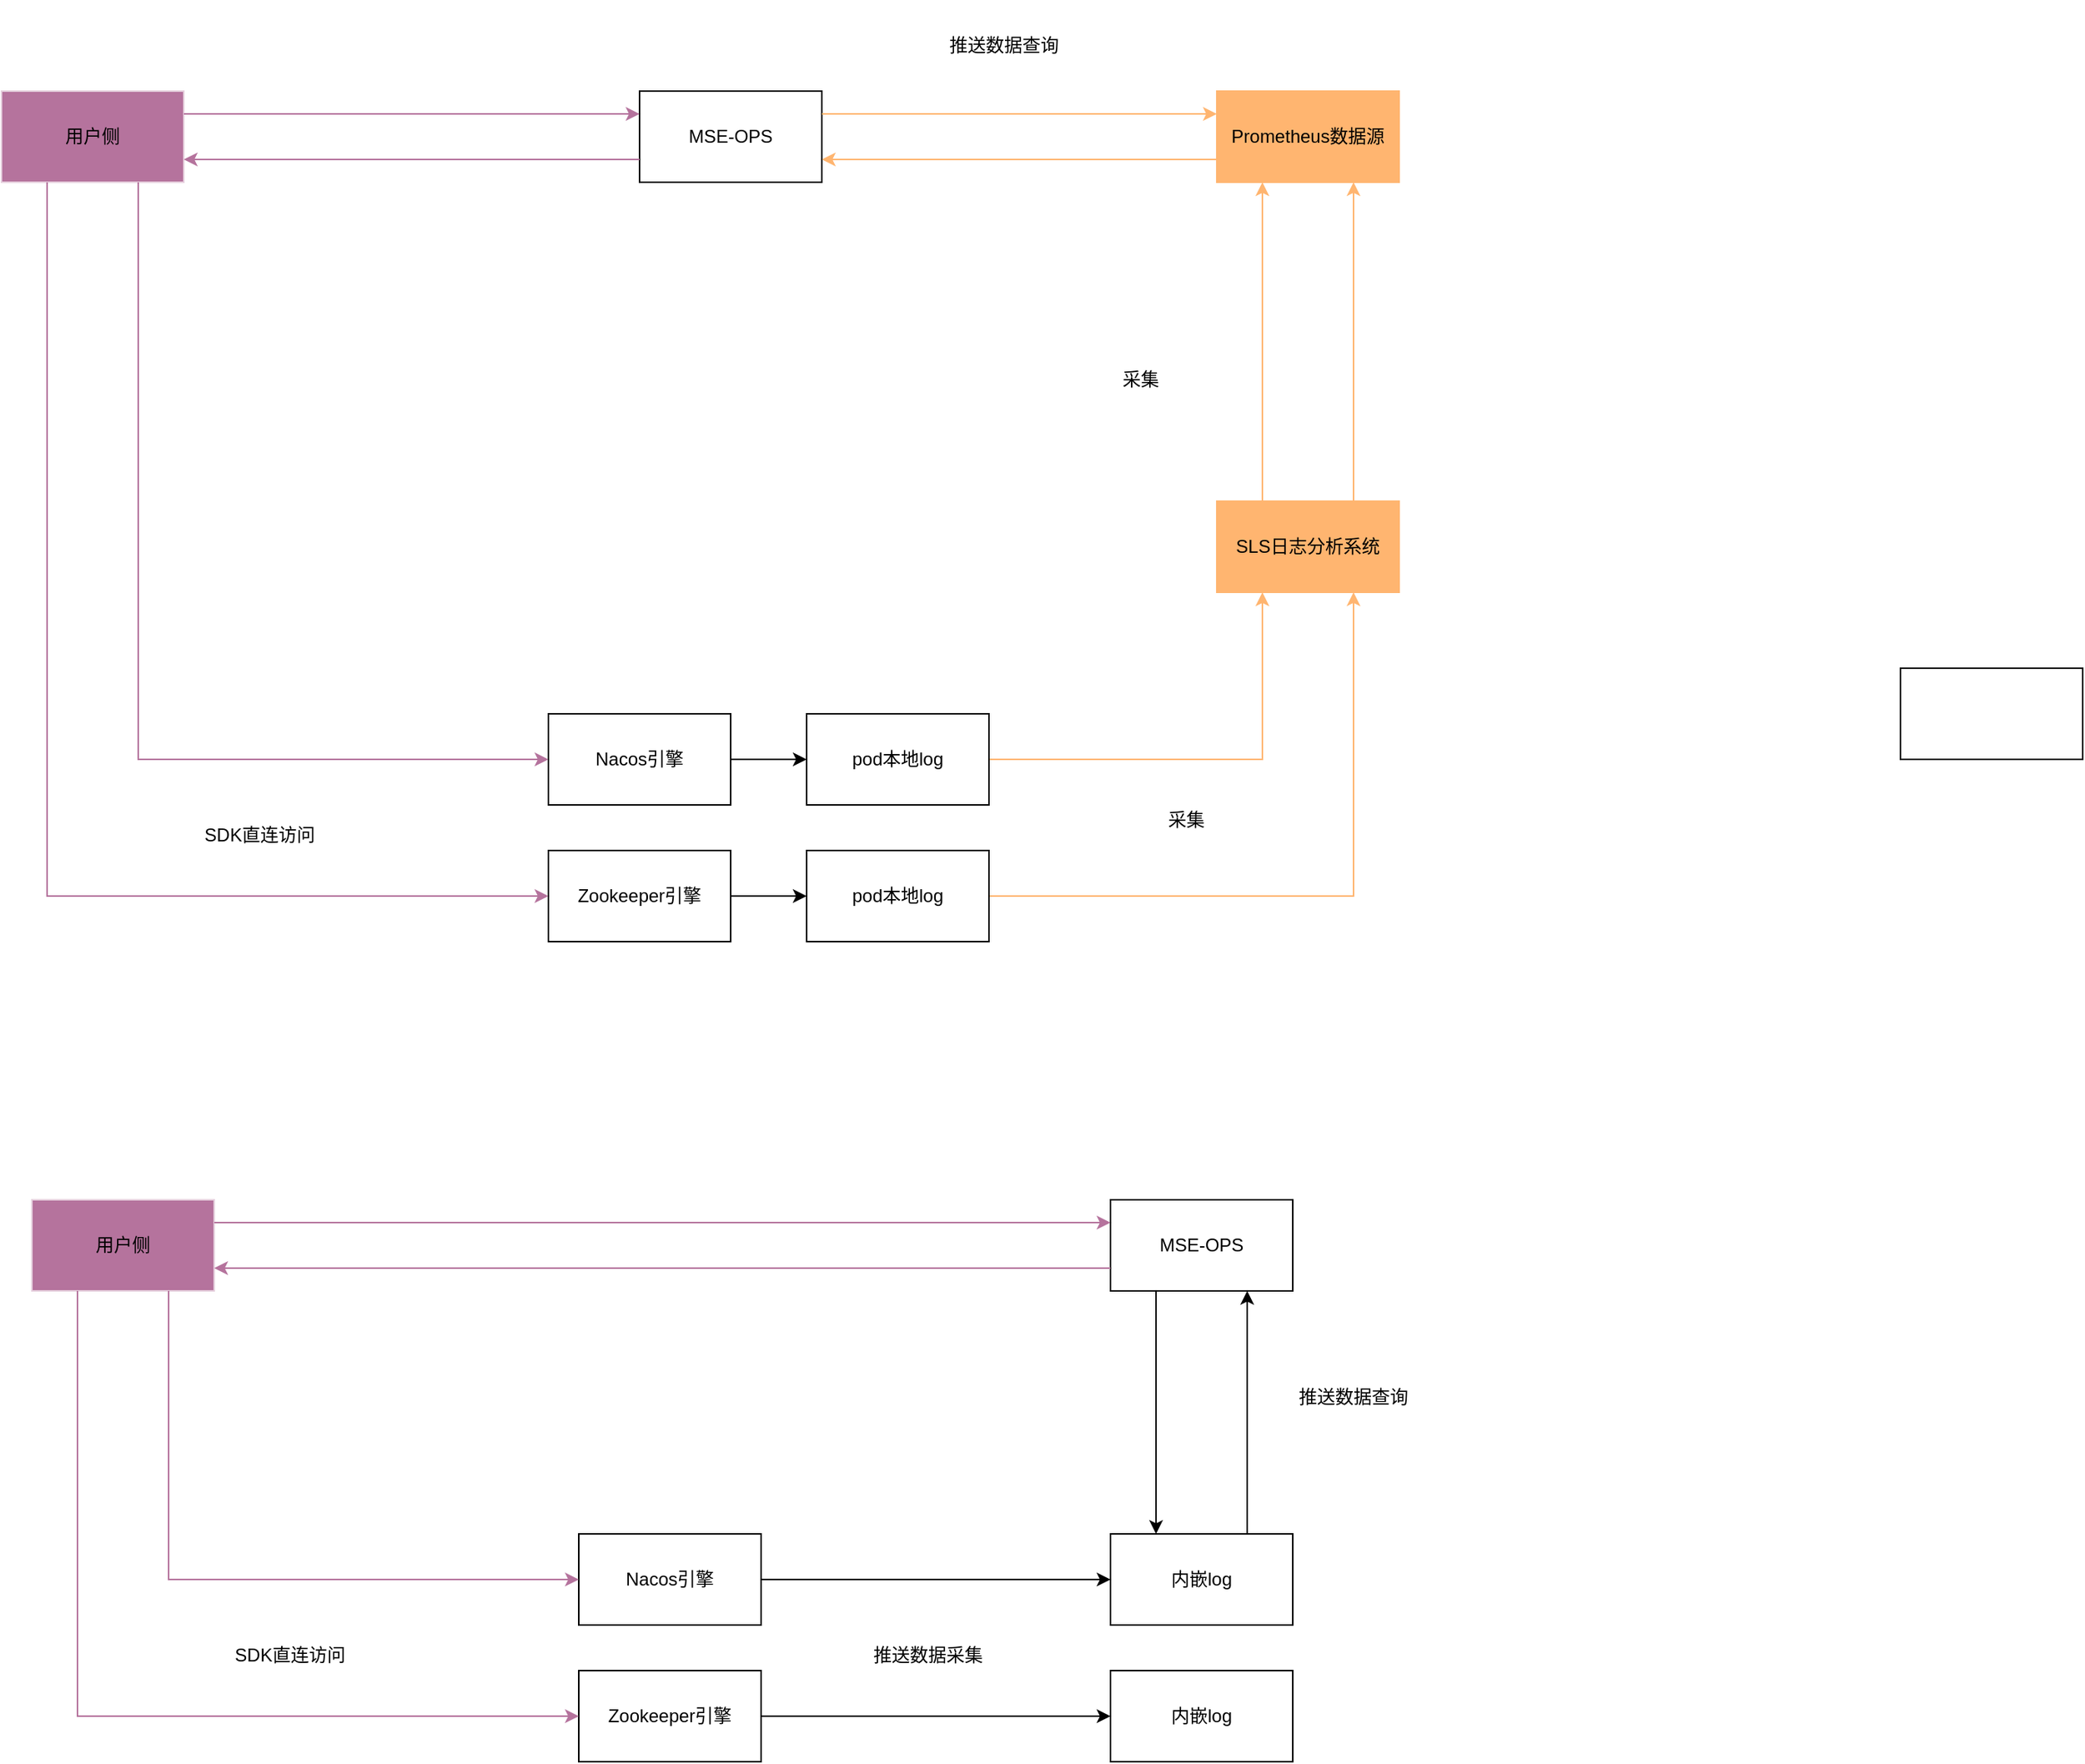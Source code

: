 <mxfile version="16.6.5" type="github">
  <diagram id="Uhu2Ll49Uh4k2IdSFsoS" name="Page-1">
    <mxGraphModel dx="1605" dy="856" grid="1" gridSize="10" guides="1" tooltips="1" connect="1" arrows="1" fold="1" page="1" pageScale="1" pageWidth="827" pageHeight="1169" math="0" shadow="0">
      <root>
        <mxCell id="0" />
        <mxCell id="1" parent="0" />
        <mxCell id="7Ydtiks7I1lExMPrcR_T-1" value="用户侧" style="rounded=0;whiteSpace=wrap;html=1;fillColor=#B5739D;strokeColor=#E6D0DE;" parent="1" vertex="1">
          <mxGeometry x="220" y="220" width="120" height="60" as="geometry" />
        </mxCell>
        <mxCell id="7Ydtiks7I1lExMPrcR_T-2" value="MSE-OPS" style="rounded=0;whiteSpace=wrap;html=1;" parent="1" vertex="1">
          <mxGeometry x="640" y="220" width="120" height="60" as="geometry" />
        </mxCell>
        <mxCell id="7Ydtiks7I1lExMPrcR_T-4" value="Prometheus数据源" style="rounded=0;whiteSpace=wrap;html=1;strokeColor=#FFB570;fillColor=#FFB570;" parent="1" vertex="1">
          <mxGeometry x="1020" y="220" width="120" height="60" as="geometry" />
        </mxCell>
        <mxCell id="H9JkFGWxCjV9wziRU1kH-11" style="edgeStyle=orthogonalEdgeStyle;rounded=0;orthogonalLoop=1;jettySize=auto;html=1;exitX=1;exitY=0.5;exitDx=0;exitDy=0;entryX=0;entryY=0.5;entryDx=0;entryDy=0;" parent="1" source="7Ydtiks7I1lExMPrcR_T-5" target="H9JkFGWxCjV9wziRU1kH-9" edge="1">
          <mxGeometry relative="1" as="geometry" />
        </mxCell>
        <mxCell id="7Ydtiks7I1lExMPrcR_T-5" value="Nacos引擎" style="rounded=0;whiteSpace=wrap;html=1;" parent="1" vertex="1">
          <mxGeometry x="580" y="630" width="120" height="60" as="geometry" />
        </mxCell>
        <mxCell id="7Ydtiks7I1lExMPrcR_T-7" value="" style="endArrow=classic;html=1;rounded=0;entryX=1;entryY=0.75;entryDx=0;entryDy=0;exitX=0;exitY=0.75;exitDx=0;exitDy=0;fillColor=#FFB570;strokeColor=#FFB570;" parent="1" source="7Ydtiks7I1lExMPrcR_T-4" target="7Ydtiks7I1lExMPrcR_T-2" edge="1">
          <mxGeometry width="50" height="50" relative="1" as="geometry">
            <mxPoint x="290" y="370" as="sourcePoint" />
            <mxPoint x="590" y="370" as="targetPoint" />
          </mxGeometry>
        </mxCell>
        <mxCell id="7Ydtiks7I1lExMPrcR_T-8" value="" style="endArrow=classic;html=1;rounded=0;entryX=0;entryY=0.25;entryDx=0;entryDy=0;exitX=1;exitY=0.25;exitDx=0;exitDy=0;fillColor=#FFB570;strokeColor=#FFB570;" parent="1" source="7Ydtiks7I1lExMPrcR_T-2" target="7Ydtiks7I1lExMPrcR_T-4" edge="1">
          <mxGeometry width="50" height="50" relative="1" as="geometry">
            <mxPoint x="510" y="50" as="sourcePoint" />
            <mxPoint x="510" y="210" as="targetPoint" />
          </mxGeometry>
        </mxCell>
        <mxCell id="7Ydtiks7I1lExMPrcR_T-12" value="SDK直连访问" style="rounded=0;whiteSpace=wrap;html=1;strokeColor=none;" parent="1" vertex="1">
          <mxGeometry x="330" y="680" width="120" height="60" as="geometry" />
        </mxCell>
        <mxCell id="7Ydtiks7I1lExMPrcR_T-13" value="" style="endArrow=classic;html=1;rounded=0;entryX=1;entryY=0.75;entryDx=0;entryDy=0;exitX=0;exitY=0.75;exitDx=0;exitDy=0;fillColor=#B5739D;strokeColor=#B5739D;" parent="1" source="7Ydtiks7I1lExMPrcR_T-2" target="7Ydtiks7I1lExMPrcR_T-1" edge="1">
          <mxGeometry width="50" height="50" relative="1" as="geometry">
            <mxPoint x="740" y="230" as="sourcePoint" />
            <mxPoint x="740" y="70" as="targetPoint" />
          </mxGeometry>
        </mxCell>
        <mxCell id="7Ydtiks7I1lExMPrcR_T-14" value="" style="endArrow=classic;html=1;rounded=0;entryX=0;entryY=0.25;entryDx=0;entryDy=0;exitX=1;exitY=0.25;exitDx=0;exitDy=0;fillColor=#B5739D;strokeColor=#B5739D;" parent="1" source="7Ydtiks7I1lExMPrcR_T-1" target="7Ydtiks7I1lExMPrcR_T-2" edge="1">
          <mxGeometry width="50" height="50" relative="1" as="geometry">
            <mxPoint x="650" y="275" as="sourcePoint" />
            <mxPoint x="350" y="275" as="targetPoint" />
          </mxGeometry>
        </mxCell>
        <mxCell id="H9JkFGWxCjV9wziRU1kH-1" value="SLS日志分析系统" style="rounded=0;whiteSpace=wrap;html=1;strokeColor=#FFB570;fillColor=#FFB570;" parent="1" vertex="1">
          <mxGeometry x="1020" y="490" width="120" height="60" as="geometry" />
        </mxCell>
        <mxCell id="H9JkFGWxCjV9wziRU1kH-12" style="edgeStyle=orthogonalEdgeStyle;rounded=0;orthogonalLoop=1;jettySize=auto;html=1;exitX=1;exitY=0.5;exitDx=0;exitDy=0;entryX=0;entryY=0.5;entryDx=0;entryDy=0;" parent="1" source="H9JkFGWxCjV9wziRU1kH-3" target="H9JkFGWxCjV9wziRU1kH-10" edge="1">
          <mxGeometry relative="1" as="geometry" />
        </mxCell>
        <mxCell id="H9JkFGWxCjV9wziRU1kH-3" value="Zookeeper引擎" style="rounded=0;whiteSpace=wrap;html=1;" parent="1" vertex="1">
          <mxGeometry x="580" y="720" width="120" height="60" as="geometry" />
        </mxCell>
        <mxCell id="H9JkFGWxCjV9wziRU1kH-4" value="" style="endArrow=classic;html=1;rounded=0;entryX=0;entryY=0.5;entryDx=0;entryDy=0;exitX=0.75;exitY=1;exitDx=0;exitDy=0;fillColor=#B5739D;strokeColor=#B5739D;" parent="1" source="7Ydtiks7I1lExMPrcR_T-1" target="7Ydtiks7I1lExMPrcR_T-5" edge="1">
          <mxGeometry width="50" height="50" relative="1" as="geometry">
            <mxPoint x="350" y="435" as="sourcePoint" />
            <mxPoint x="650" y="435" as="targetPoint" />
            <Array as="points">
              <mxPoint x="310" y="660" />
            </Array>
          </mxGeometry>
        </mxCell>
        <mxCell id="H9JkFGWxCjV9wziRU1kH-6" value="" style="endArrow=classic;html=1;rounded=0;fillColor=#FFB570;strokeColor=#FFB570;exitX=1;exitY=0.5;exitDx=0;exitDy=0;entryX=0.25;entryY=1;entryDx=0;entryDy=0;" parent="1" source="H9JkFGWxCjV9wziRU1kH-9" target="H9JkFGWxCjV9wziRU1kH-1" edge="1">
          <mxGeometry width="50" height="50" relative="1" as="geometry">
            <mxPoint x="980" y="660" as="sourcePoint" />
            <mxPoint x="1050" y="590" as="targetPoint" />
            <Array as="points">
              <mxPoint x="1050" y="660" />
            </Array>
          </mxGeometry>
        </mxCell>
        <mxCell id="H9JkFGWxCjV9wziRU1kH-7" value="" style="endArrow=classic;html=1;rounded=0;fillColor=#FFB570;strokeColor=#FFB570;exitX=1;exitY=0.5;exitDx=0;exitDy=0;entryX=0.75;entryY=1;entryDx=0;entryDy=0;" parent="1" source="H9JkFGWxCjV9wziRU1kH-10" target="H9JkFGWxCjV9wziRU1kH-1" edge="1">
          <mxGeometry width="50" height="50" relative="1" as="geometry">
            <mxPoint x="990" y="750" as="sourcePoint" />
            <mxPoint x="1102" y="590" as="targetPoint" />
            <Array as="points">
              <mxPoint x="1110" y="750" />
            </Array>
          </mxGeometry>
        </mxCell>
        <mxCell id="H9JkFGWxCjV9wziRU1kH-8" value="" style="endArrow=classic;html=1;rounded=0;entryX=0;entryY=0.5;entryDx=0;entryDy=0;exitX=0.25;exitY=1;exitDx=0;exitDy=0;fillColor=#B5739D;strokeColor=#B5739D;" parent="1" source="7Ydtiks7I1lExMPrcR_T-1" target="H9JkFGWxCjV9wziRU1kH-3" edge="1">
          <mxGeometry width="50" height="50" relative="1" as="geometry">
            <mxPoint x="240" y="560" as="sourcePoint" />
            <mxPoint x="570" y="750" as="targetPoint" />
            <Array as="points">
              <mxPoint x="250" y="750" />
            </Array>
          </mxGeometry>
        </mxCell>
        <mxCell id="H9JkFGWxCjV9wziRU1kH-9" value="pod本地log" style="rounded=0;whiteSpace=wrap;html=1;" parent="1" vertex="1">
          <mxGeometry x="750" y="630" width="120" height="60" as="geometry" />
        </mxCell>
        <mxCell id="H9JkFGWxCjV9wziRU1kH-10" value="pod本地log" style="rounded=0;whiteSpace=wrap;html=1;" parent="1" vertex="1">
          <mxGeometry x="750" y="720" width="120" height="60" as="geometry" />
        </mxCell>
        <mxCell id="H9JkFGWxCjV9wziRU1kH-13" value="采集" style="rounded=0;whiteSpace=wrap;html=1;strokeColor=none;" parent="1" vertex="1">
          <mxGeometry x="940" y="670" width="120" height="60" as="geometry" />
        </mxCell>
        <mxCell id="H9JkFGWxCjV9wziRU1kH-14" value="推送数据查询" style="rounded=0;whiteSpace=wrap;html=1;strokeColor=none;" parent="1" vertex="1">
          <mxGeometry x="820" y="160" width="120" height="60" as="geometry" />
        </mxCell>
        <mxCell id="H9JkFGWxCjV9wziRU1kH-15" value="用户侧" style="rounded=0;whiteSpace=wrap;html=1;fillColor=#B5739D;strokeColor=#E6D0DE;" parent="1" vertex="1">
          <mxGeometry x="240" y="950" width="120" height="60" as="geometry" />
        </mxCell>
        <mxCell id="H9JkFGWxCjV9wziRU1kH-38" style="edgeStyle=orthogonalEdgeStyle;rounded=0;orthogonalLoop=1;jettySize=auto;html=1;exitX=0.25;exitY=1;exitDx=0;exitDy=0;entryX=0.25;entryY=0;entryDx=0;entryDy=0;" parent="1" source="H9JkFGWxCjV9wziRU1kH-16" target="H9JkFGWxCjV9wziRU1kH-33" edge="1">
          <mxGeometry relative="1" as="geometry" />
        </mxCell>
        <mxCell id="H9JkFGWxCjV9wziRU1kH-16" value="MSE-OPS" style="rounded=0;whiteSpace=wrap;html=1;" parent="1" vertex="1">
          <mxGeometry x="950" y="950" width="120" height="60" as="geometry" />
        </mxCell>
        <mxCell id="H9JkFGWxCjV9wziRU1kH-18" style="edgeStyle=orthogonalEdgeStyle;rounded=0;orthogonalLoop=1;jettySize=auto;html=1;exitX=1;exitY=0.5;exitDx=0;exitDy=0;entryX=0;entryY=0.5;entryDx=0;entryDy=0;" parent="1" source="H9JkFGWxCjV9wziRU1kH-19" target="H9JkFGWxCjV9wziRU1kH-33" edge="1">
          <mxGeometry relative="1" as="geometry" />
        </mxCell>
        <mxCell id="H9JkFGWxCjV9wziRU1kH-19" value="Nacos引擎" style="rounded=0;whiteSpace=wrap;html=1;" parent="1" vertex="1">
          <mxGeometry x="600" y="1170" width="120" height="60" as="geometry" />
        </mxCell>
        <mxCell id="H9JkFGWxCjV9wziRU1kH-22" value="SDK直连访问" style="rounded=0;whiteSpace=wrap;html=1;strokeColor=none;" parent="1" vertex="1">
          <mxGeometry x="350" y="1220" width="120" height="60" as="geometry" />
        </mxCell>
        <mxCell id="H9JkFGWxCjV9wziRU1kH-23" value="" style="endArrow=classic;html=1;rounded=0;entryX=1;entryY=0.75;entryDx=0;entryDy=0;exitX=0;exitY=0.75;exitDx=0;exitDy=0;fillColor=#B5739D;strokeColor=#B5739D;" parent="1" source="H9JkFGWxCjV9wziRU1kH-16" target="H9JkFGWxCjV9wziRU1kH-15" edge="1">
          <mxGeometry width="50" height="50" relative="1" as="geometry">
            <mxPoint x="760" y="960" as="sourcePoint" />
            <mxPoint x="760" y="800" as="targetPoint" />
          </mxGeometry>
        </mxCell>
        <mxCell id="H9JkFGWxCjV9wziRU1kH-24" value="" style="endArrow=classic;html=1;rounded=0;entryX=0;entryY=0.25;entryDx=0;entryDy=0;exitX=1;exitY=0.25;exitDx=0;exitDy=0;fillColor=#B5739D;strokeColor=#B5739D;" parent="1" source="H9JkFGWxCjV9wziRU1kH-15" target="H9JkFGWxCjV9wziRU1kH-16" edge="1">
          <mxGeometry width="50" height="50" relative="1" as="geometry">
            <mxPoint x="670" y="1005" as="sourcePoint" />
            <mxPoint x="370" y="1005" as="targetPoint" />
          </mxGeometry>
        </mxCell>
        <mxCell id="H9JkFGWxCjV9wziRU1kH-27" style="edgeStyle=orthogonalEdgeStyle;rounded=0;orthogonalLoop=1;jettySize=auto;html=1;exitX=1;exitY=0.5;exitDx=0;exitDy=0;entryX=0;entryY=0.5;entryDx=0;entryDy=0;" parent="1" source="H9JkFGWxCjV9wziRU1kH-28" target="H9JkFGWxCjV9wziRU1kH-34" edge="1">
          <mxGeometry relative="1" as="geometry" />
        </mxCell>
        <mxCell id="H9JkFGWxCjV9wziRU1kH-28" value="Zookeeper引擎" style="rounded=0;whiteSpace=wrap;html=1;" parent="1" vertex="1">
          <mxGeometry x="600" y="1260" width="120" height="60" as="geometry" />
        </mxCell>
        <mxCell id="H9JkFGWxCjV9wziRU1kH-29" value="" style="endArrow=classic;html=1;rounded=0;entryX=0;entryY=0.5;entryDx=0;entryDy=0;exitX=0.75;exitY=1;exitDx=0;exitDy=0;fillColor=#B5739D;strokeColor=#B5739D;" parent="1" source="H9JkFGWxCjV9wziRU1kH-15" target="H9JkFGWxCjV9wziRU1kH-19" edge="1">
          <mxGeometry width="50" height="50" relative="1" as="geometry">
            <mxPoint x="370" y="975" as="sourcePoint" />
            <mxPoint x="670" y="975" as="targetPoint" />
            <Array as="points">
              <mxPoint x="330" y="1200" />
            </Array>
          </mxGeometry>
        </mxCell>
        <mxCell id="H9JkFGWxCjV9wziRU1kH-32" value="" style="endArrow=classic;html=1;rounded=0;entryX=0;entryY=0.5;entryDx=0;entryDy=0;exitX=0.25;exitY=1;exitDx=0;exitDy=0;fillColor=#B5739D;strokeColor=#B5739D;" parent="1" source="H9JkFGWxCjV9wziRU1kH-15" target="H9JkFGWxCjV9wziRU1kH-28" edge="1">
          <mxGeometry width="50" height="50" relative="1" as="geometry">
            <mxPoint x="260" y="1100" as="sourcePoint" />
            <mxPoint x="590" y="1290" as="targetPoint" />
            <Array as="points">
              <mxPoint x="270" y="1290" />
            </Array>
          </mxGeometry>
        </mxCell>
        <mxCell id="H9JkFGWxCjV9wziRU1kH-39" style="edgeStyle=orthogonalEdgeStyle;rounded=0;orthogonalLoop=1;jettySize=auto;html=1;exitX=0.75;exitY=0;exitDx=0;exitDy=0;entryX=0.75;entryY=1;entryDx=0;entryDy=0;" parent="1" source="H9JkFGWxCjV9wziRU1kH-33" target="H9JkFGWxCjV9wziRU1kH-16" edge="1">
          <mxGeometry relative="1" as="geometry" />
        </mxCell>
        <mxCell id="H9JkFGWxCjV9wziRU1kH-33" value="内嵌log" style="rounded=0;whiteSpace=wrap;html=1;" parent="1" vertex="1">
          <mxGeometry x="950" y="1170" width="120" height="60" as="geometry" />
        </mxCell>
        <mxCell id="H9JkFGWxCjV9wziRU1kH-34" value="内嵌log" style="rounded=0;whiteSpace=wrap;html=1;" parent="1" vertex="1">
          <mxGeometry x="950" y="1260" width="120" height="60" as="geometry" />
        </mxCell>
        <mxCell id="H9JkFGWxCjV9wziRU1kH-35" value="推送数据采集" style="rounded=0;whiteSpace=wrap;html=1;strokeColor=none;" parent="1" vertex="1">
          <mxGeometry x="770" y="1220" width="120" height="60" as="geometry" />
        </mxCell>
        <mxCell id="H9JkFGWxCjV9wziRU1kH-36" value="推送数据查询" style="rounded=0;whiteSpace=wrap;html=1;strokeColor=none;" parent="1" vertex="1">
          <mxGeometry x="1050" y="1050" width="120" height="60" as="geometry" />
        </mxCell>
        <mxCell id="-PRiL7OBCbt_mv9-A4bU-1" value="" style="rounded=0;whiteSpace=wrap;html=1;" vertex="1" parent="1">
          <mxGeometry x="1470" y="600" width="120" height="60" as="geometry" />
        </mxCell>
        <mxCell id="-PRiL7OBCbt_mv9-A4bU-3" value="" style="endArrow=classic;html=1;rounded=0;fillColor=#FFB570;strokeColor=#FFB570;exitX=0.25;exitY=0;exitDx=0;exitDy=0;entryX=0.25;entryY=1;entryDx=0;entryDy=0;" edge="1" parent="1" source="H9JkFGWxCjV9wziRU1kH-1" target="7Ydtiks7I1lExMPrcR_T-4">
          <mxGeometry width="50" height="50" relative="1" as="geometry">
            <mxPoint x="1140" y="430" as="sourcePoint" />
            <mxPoint x="1080" y="310" as="targetPoint" />
            <Array as="points">
              <mxPoint x="1050" y="420" />
            </Array>
          </mxGeometry>
        </mxCell>
        <mxCell id="-PRiL7OBCbt_mv9-A4bU-4" value="" style="endArrow=classic;html=1;rounded=0;fillColor=#FFB570;strokeColor=#FFB570;exitX=0.75;exitY=0;exitDx=0;exitDy=0;entryX=0.75;entryY=1;entryDx=0;entryDy=0;" edge="1" parent="1" source="H9JkFGWxCjV9wziRU1kH-1" target="7Ydtiks7I1lExMPrcR_T-4">
          <mxGeometry width="50" height="50" relative="1" as="geometry">
            <mxPoint x="1140" y="550" as="sourcePoint" />
            <mxPoint x="1340" y="350" as="targetPoint" />
            <Array as="points" />
          </mxGeometry>
        </mxCell>
        <mxCell id="-PRiL7OBCbt_mv9-A4bU-5" value="采集" style="rounded=0;whiteSpace=wrap;html=1;strokeColor=none;" vertex="1" parent="1">
          <mxGeometry x="910" y="380" width="120" height="60" as="geometry" />
        </mxCell>
      </root>
    </mxGraphModel>
  </diagram>
</mxfile>
